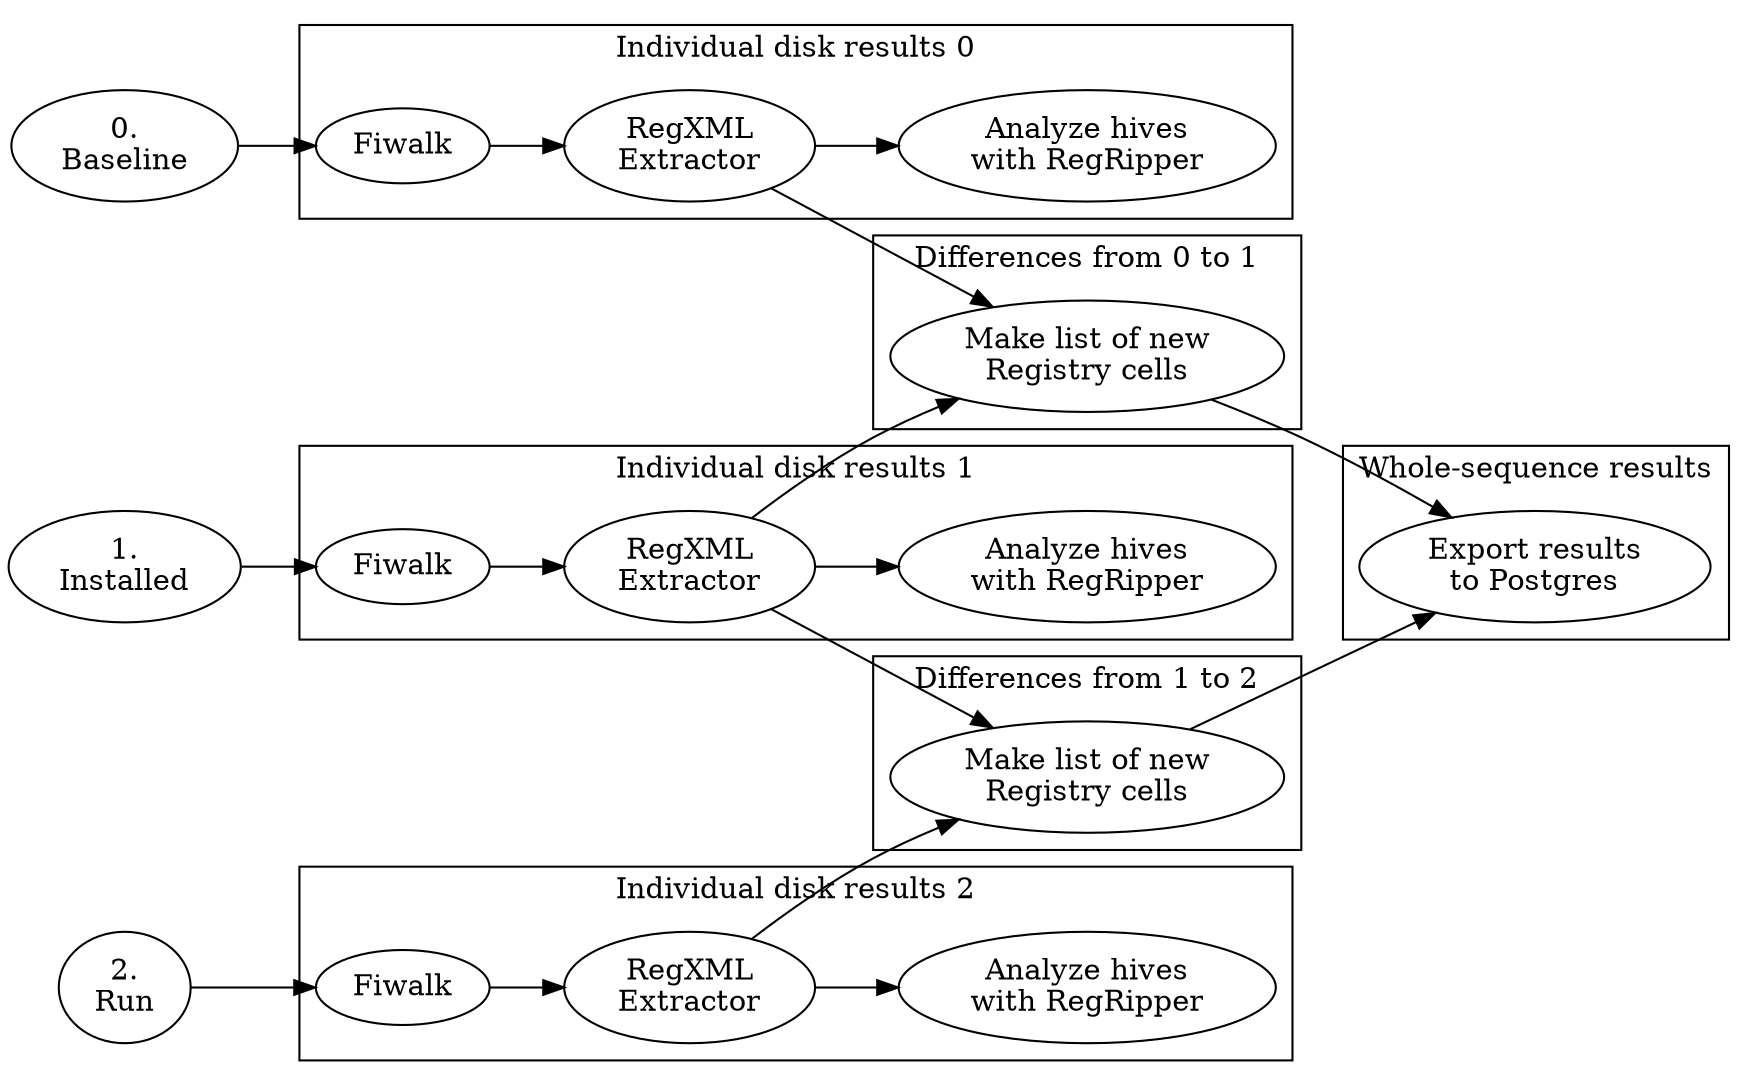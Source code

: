 
//http://www.graphviz.org/content/fdpclust

digraph diskprint_workflow {
	rankdir=LR;
	
	DISKIMAGE0 [label = "0.\nBaseline"];
	DISKIMAGE1 [label = "1.\nInstalled"];
	DISKIMAGE2 [label = "2.\nRun"];

	subgraph cluster0 {
		label = "Individual disk results 0";
		FIWALK0 [label = "Fiwalk"];
		RE0 [label = "RegXML\nExtractor"];
		REGPERL0 [label = "Analyze hives\nwith RegRipper"];
	}

	subgraph cluster1 {
		label = "Individual disk results 1";
		FIWALK1 [label = "Fiwalk"];
		RE1 [label = "RegXML\nExtractor"];
		REGPERL1 [label = "Analyze hives\nwith RegRipper"];
	}

	subgraph cluster2 {
		label = "Individual disk results 2";
		FIWALK2 [label = "Fiwalk"];
		RE2 [label = "RegXML\nExtractor"];
		REGPERL2 [label = "Analyze hives\nwith RegRipper"];
	}

	subgraph cluster01 {
		label = "Differences from 0 to 1";
		MAKEREGDIF01 [label = "Make list of new\nRegistry cells"];
	}

	subgraph cluster12 {
		label = "Differences from 1 to 2";
		MAKEREGDIF12 [label = "Make list of new\nRegistry cells"];
	}

	subgraph cluster012 {
		label = "Whole-sequence results";
		EXPORT [label = "Export results\nto Postgres"];
	}


	DISKIMAGE0 -> FIWALK0;
	FIWALK0 -> RE0;
	RE0 -> REGPERL0;

	DISKIMAGE1 -> FIWALK1;
	FIWALK1 -> RE1;
	RE1 -> REGPERL1;

	DISKIMAGE2 -> FIWALK2;
	FIWALK2 -> RE2;
	RE2 -> REGPERL2;

	RE0 -> MAKEREGDIF01;
	RE1 -> MAKEREGDIF01;
	RE1 -> MAKEREGDIF12;
	RE2 -> MAKEREGDIF12;

	MAKEREGDIF01 -> EXPORT;
	MAKEREGDIF12 -> EXPORT;
}

